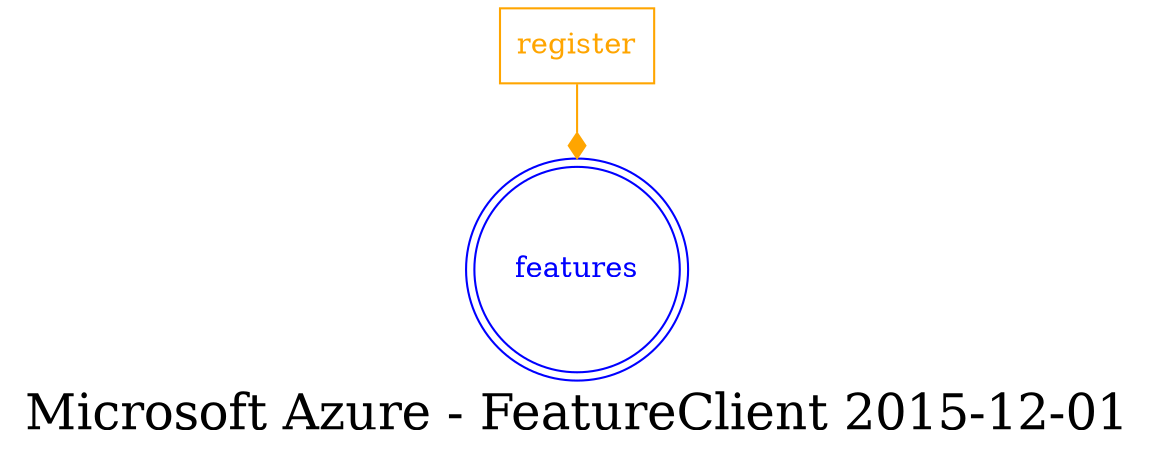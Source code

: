 digraph LexiconGraph {
graph[label="Microsoft Azure - FeatureClient 2015-12-01", fontsize=24]
splines=true
"features" [color=blue, fontcolor=blue, shape=doublecircle]
"register" [color=orange, fontcolor=orange, shape=box]
"register" -> "features" [color=orange, fontcolor=orange, arrowhead=diamond, arrowtail=none]
}
